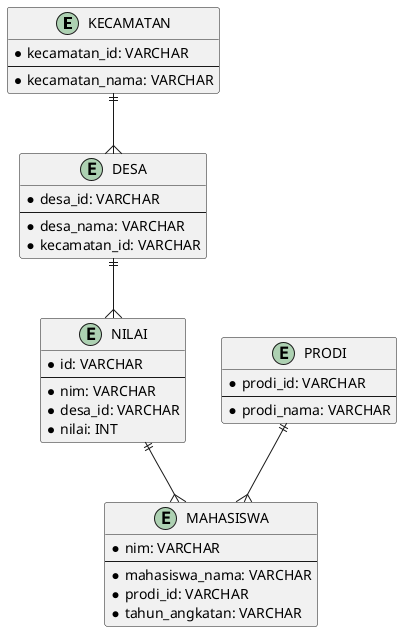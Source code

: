 @startuml

entity KECAMATAN{
*kecamatan_id: VARCHAR
--
*kecamatan_nama: VARCHAR
}

entity DESA{
*desa_id: VARCHAR
--
*desa_nama: VARCHAR
*kecamatan_id: VARCHAR
}

entity PRODI{
*prodi_id: VARCHAR
--
*prodi_nama: VARCHAR
}

entity MAHASISWA{
*nim: VARCHAR
--
*mahasiswa_nama: VARCHAR
*prodi_id: VARCHAR
*tahun_angkatan: VARCHAR
}

entity NILAI{
*id: VARCHAR
--
*nim: VARCHAR
*desa_id: VARCHAR
*nilai: INT
}
KECAMATAN||--{DESA
PRODI||--{MAHASISWA

DESA||--{NILAI
NILAI||--{MAHASISWA

@enduml